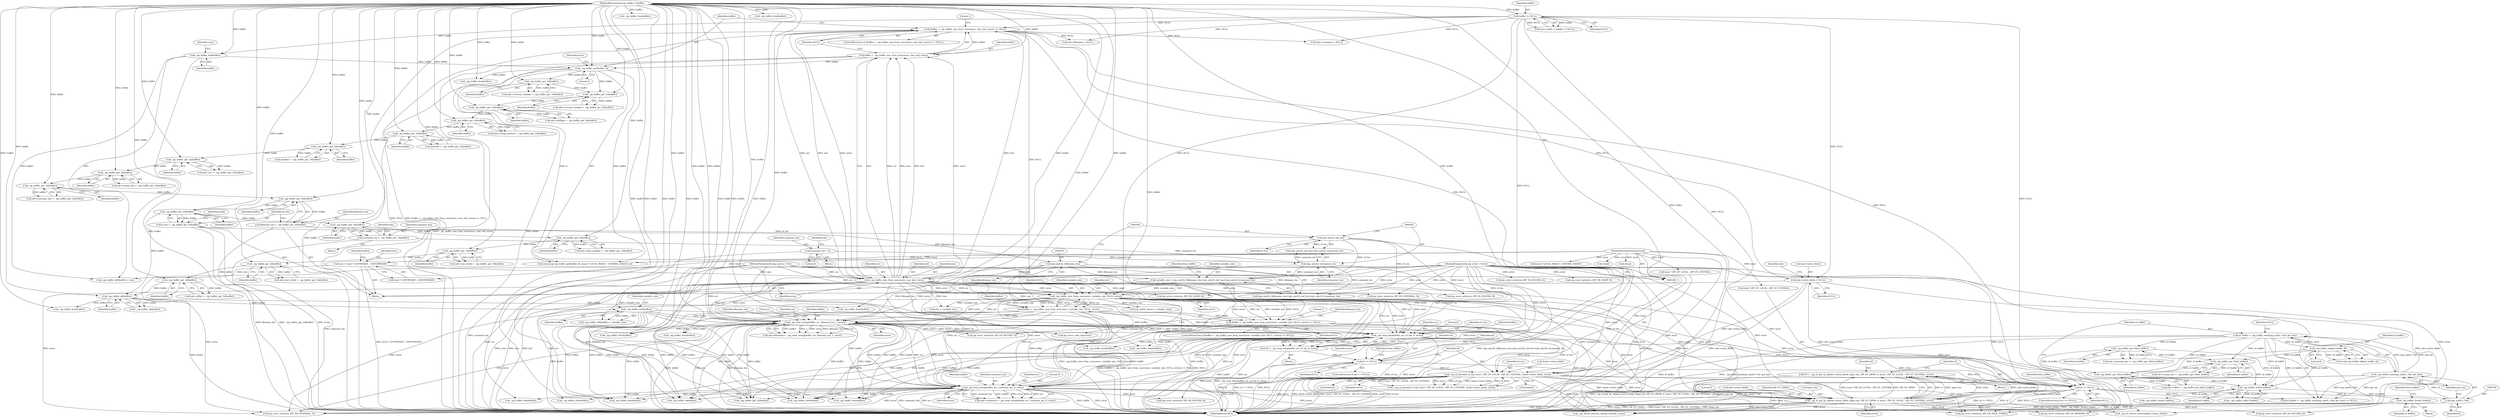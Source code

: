 digraph "0_libzip_2217022b7d1142738656d891e00b3d2d9179b796@API" {
"1000788" [label="(Call,_zip_buffer_free(ef_buffer))"];
"1000781" [label="(Call,_zip_buffer_eof(ef_buffer))"];
"1000696" [label="(Call,ef_buffer = _zip_buffer_new((zip_uint8_t *)ef, got_len))"];
"1000698" [label="(Call,_zip_buffer_new((zip_uint8_t *)ef, got_len))"];
"1000699" [label="(Call,(zip_uint8_t *)ef)"];
"1000681" [label="(Call,ef == NULL)"];
"1000665" [label="(Call,*ef = _zip_ef_get_by_id(zde->extra_fields, &got_len, ZIP_EF_ZIP64, 0, local ? ZIP_EF_LOCAL : ZIP_EF_CENTRAL, error))"];
"1000667" [label="(Call,_zip_ef_get_by_id(zde->extra_fields, &got_len, ZIP_EF_ZIP64, 0, local ? ZIP_EF_LOCAL : ZIP_EF_CENTRAL, error))"];
"1000533" [label="(Call,_zip_ef_parse(ef, ef_len, local ? ZIP_EF_LOCAL : ZIP_EF_CENTRAL, &zde->extra_fields, error))"];
"1000518" [label="(Call,ef == NULL)"];
"1000509" [label="(Call,*ef = _zip_read_data(buffer, src, ef_len, 0, error))"];
"1000511" [label="(Call,_zip_read_data(buffer, src, ef_len, 0, error))"];
"1000426" [label="(Call,buffer = _zip_buffer_new_from_source(src, variable_size, NULL, error))"];
"1000111" [label="(MethodParameterIn,zip_buffer_t *buffer)"];
"1000428" [label="(Call,_zip_buffer_new_from_source(src, variable_size, NULL, error))"];
"1000157" [label="(Call,_zip_buffer_new_from_source(src, size, buf, error))"];
"1000110" [label="(MethodParameterIn,zip_source_t *src)"];
"1000129" [label="(Call,size = local ? LENTRYSIZE : CDENTRYSIZE)"];
"1000112" [label="(MethodParameterIn,bool local)"];
"1000113" [label="(MethodParameterIn,zip_error_t *error)"];
"1000391" [label="(Call,variable_size = (zip_uint32_t)filename_len+(zip_uint32_t)ef_len+(zip_uint32_t)comment_len)"];
"1000394" [label="(Call,(zip_uint32_t)filename_len)"];
"1000261" [label="(Call,filename_len = _zip_buffer_get_16(buffer))"];
"1000263" [label="(Call,_zip_buffer_get_16(buffer))"];
"1000259" [label="(Call,_zip_buffer_get_32(buffer))"];
"1000253" [label="(Call,_zip_buffer_get_32(buffer))"];
"1000247" [label="(Call,_zip_buffer_get_32(buffer))"];
"1000234" [label="(Call,_zip_buffer_get_16(buffer))"];
"1000230" [label="(Call,_zip_buffer_get_16(buffer))"];
"1000226" [label="(Call,_zip_buffer_get_16(buffer))"];
"1000220" [label="(Call,_zip_buffer_get_16(buffer))"];
"1000214" [label="(Call,_zip_buffer_get_16(buffer))"];
"1000202" [label="(Call,_zip_buffer_get_16(buffer))"];
"1000170" [label="(Call,_zip_buffer_get(buffer, 4))"];
"1000140" [label="(Call,_zip_buffer_left(buffer))"];
"1000126" [label="(Call,buffer != NULL)"];
"1000155" [label="(Call,buffer = _zip_buffer_new_from_source(src, size, buf, error))"];
"1000398" [label="(Call,(zip_uint32_t)ef_len)"];
"1000265" [label="(Call,ef_len = _zip_buffer_get_16(buffer))"];
"1000267" [label="(Call,_zip_buffer_get_16(buffer))"];
"1000401" [label="(Call,(zip_uint32_t)comment_len)"];
"1000297" [label="(Call,comment_len = _zip_buffer_get_16(buffer))"];
"1000299" [label="(Call,_zip_buffer_get_16(buffer))"];
"1000272" [label="(Call,comment_len = 0)"];
"1000154" [label="(Call,(buffer = _zip_buffer_new_from_source(src, size, buf, error)) == NULL)"];
"1000445" [label="(Call,_zip_read_string(buffer, src, filename_len, 1, error))"];
"1000409" [label="(Call,_zip_buffer_left(buffer))"];
"1000327" [label="(Call,_zip_buffer_ok(buffer))"];
"1000323" [label="(Call,_zip_buffer_get_32(buffer))"];
"1000317" [label="(Call,_zip_buffer_get_32(buffer))"];
"1000311" [label="(Call,_zip_buffer_get_16(buffer))"];
"1000305" [label="(Call,_zip_buffer_get_16(buffer))"];
"1000425" [label="(Call,(buffer = _zip_buffer_new_from_source(src, variable_size, NULL, error)) == NULL)"];
"1000381" [label="(Call,zde->extra_fields = NULL)"];
"1000573" [label="(Call,_zip_read_string(buffer, src, comment_len, 0, error))"];
"1000728" [label="(Call,_zip_buffer_get_64(ef_buffer))"];
"1000749" [label="(Call,_zip_buffer_get_64(ef_buffer))"];
"1000736" [label="(Call,_zip_buffer_skip(ef_buffer, 8))"];
"1000765" [label="(Call,_zip_buffer_get_64(ef_buffer))"];
"1000432" [label="(Identifier,error)"];
"1000422" [label="(Call,_zip_buffer_free(buffer))"];
"1000227" [label="(Identifier,buffer)"];
"1000433" [label="(Identifier,NULL)"];
"1000171" [label="(Identifier,buffer)"];
"1000141" [label="(Identifier,buffer)"];
"1000307" [label="(Call,zde->int_attrib = _zip_buffer_get_16(buffer))"];
"1000823" [label="(Call,_zip_buffer_free(buffer))"];
"1000160" [label="(Identifier,buf)"];
"1000162" [label="(Identifier,NULL)"];
"1000577" [label="(Literal,0)"];
"1000202" [label="(Call,_zip_buffer_get_16(buffer))"];
"1000129" [label="(Call,size = local ? LENTRYSIZE : CDENTRYSIZE)"];
"1000156" [label="(Identifier,buffer)"];
"1000401" [label="(Call,(zip_uint32_t)comment_len)"];
"1000687" [label="(Identifier,from_buffer)"];
"1000689" [label="(Call,_zip_buffer_free(buffer))"];
"1000330" [label="(Call,zip_error_set(error, ZIP_ER_INTERNAL, 0))"];
"1000327" [label="(Call,_zip_buffer_ok(buffer))"];
"1000518" [label="(Call,ef == NULL)"];
"1000400" [label="(Identifier,ef_len)"];
"1000799" [label="(Call,_zip_buffer_free(ef_buffer))"];
"1000277" [label="(Identifier,zde)"];
"1000254" [label="(Identifier,buffer)"];
"1000782" [label="(Identifier,ef_buffer)"];
"1000765" [label="(Call,_zip_buffer_get_64(ef_buffer))"];
"1000532" [label="(Call,!_zip_ef_parse(ef, ef_len, local ? ZIP_EF_LOCAL : ZIP_EF_CENTRAL, &zde->extra_fields, error))"];
"1000780" [label="(Call,!_zip_buffer_eof(ef_buffer))"];
"1000243" [label="(Call,zde->crc = _zip_buffer_get_32(buffer))"];
"1000210" [label="(Call,zde->version_needed = _zip_buffer_get_16(buffer))"];
"1000157" [label="(Call,_zip_buffer_new_from_source(src, size, buf, error))"];
"1000783" [label="(Block,)"];
"1000296" [label="(Block,)"];
"1000300" [label="(Identifier,buffer)"];
"1000448" [label="(Identifier,filename_len)"];
"1000139" [label="(Call,_zip_buffer_left(buffer) < size)"];
"1000431" [label="(Identifier,NULL)"];
"1000159" [label="(Identifier,size)"];
"1000272" [label="(Call,comment_len = 0)"];
"1000859" [label="(Call,size + variable_size)"];
"1000262" [label="(Identifier,filename_len)"];
"1000507" [label="(Block,)"];
"1000674" [label="(Literal,0)"];
"1000255" [label="(Call,zde->uncomp_size = _zip_buffer_get_32(buffer))"];
"1000260" [label="(Identifier,buffer)"];
"1000297" [label="(Call,comment_len = _zip_buffer_get_16(buffer))"];
"1000188" [label="(Call,_zip_buffer_free(buffer))"];
"1000221" [label="(Identifier,buffer)"];
"1000267" [label="(Call,_zip_buffer_get_16(buffer))"];
"1000862" [label="(MethodReturn,RET)"];
"1000794" [label="(Call,_zip_buffer_free(buffer))"];
"1000338" [label="(Call,_zip_buffer_free(buffer))"];
"1000301" [label="(Call,zde->disk_number = _zip_buffer_get_16(buffer))"];
"1000328" [label="(Identifier,buffer)"];
"1000517" [label="(ControlStructure,if (ef == NULL))"];
"1000668" [label="(Call,zde->extra_fields)"];
"1000326" [label="(Call,!_zip_buffer_ok(buffer))"];
"1000405" [label="(Identifier,from_buffer)"];
"1000736" [label="(Call,_zip_buffer_skip(ef_buffer, 8))"];
"1000471" [label="(Call,_zip_buffer_free(buffer))"];
"1000154" [label="(Call,(buffer = _zip_buffer_new_from_source(src, size, buf, error)) == NULL)"];
"1000140" [label="(Call,_zip_buffer_left(buffer))"];
"1000172" [label="(Literal,4)"];
"1000215" [label="(Identifier,buffer)"];
"1000852" [label="(Call,_zip_ef_remove_internal(zde->extra_fields))"];
"1000427" [label="(Identifier,buffer)"];
"1000203" [label="(Identifier,buffer)"];
"1000573" [label="(Call,_zip_read_string(buffer, src, comment_len, 0, error))"];
"1000409" [label="(Call,_zip_buffer_left(buffer))"];
"1000413" [label="(Call,zip_error_set(error, ZIP_ER_INCONS, 0))"];
"1000382" [label="(Call,zde->extra_fields)"];
"1000274" [label="(Literal,0)"];
"1000248" [label="(Identifier,buffer)"];
"1000174" [label="(Identifier,local)"];
"1000234" [label="(Call,_zip_buffer_get_16(buffer))"];
"1000124" [label="(Call,from_buffer = (buffer != NULL))"];
"1000261" [label="(Call,filename_len = _zip_buffer_get_16(buffer))"];
"1000697" [label="(Identifier,ef_buffer)"];
"1000318" [label="(Identifier,buffer)"];
"1000214" [label="(Call,_zip_buffer_get_16(buffer))"];
"1000589" [label="(Call,_zip_buffer_free(buffer))"];
"1000536" [label="(Call,local ? ZIP_EF_LOCAL : ZIP_EF_CENTRAL)"];
"1000516" [label="(Identifier,error)"];
"1000268" [label="(Identifier,buffer)"];
"1000273" [label="(Identifier,comment_len)"];
"1000198" [label="(Call,zde->version_madeby = _zip_buffer_get_16(buffer))"];
"1000450" [label="(Identifier,error)"];
"1000449" [label="(Literal,1)"];
"1000323" [label="(Call,_zip_buffer_get_32(buffer))"];
"1000306" [label="(Identifier,buffer)"];
"1000666" [label="(Identifier,ef)"];
"1000696" [label="(Call,ef_buffer = _zip_buffer_new((zip_uint8_t *)ef, got_len))"];
"1000127" [label="(Identifier,buffer)"];
"1000766" [label="(Identifier,ef_buffer)"];
"1000513" [label="(Identifier,src)"];
"1000552" [label="(Call,_zip_buffer_free(buffer))"];
"1000408" [label="(Call,_zip_buffer_left(buffer) < variable_size)"];
"1000311" [label="(Call,_zip_buffer_get_16(buffer))"];
"1000745" [label="(Call,zde->comp_size = _zip_buffer_get_64(ef_buffer))"];
"1000737" [label="(Identifier,ef_buffer)"];
"1000266" [label="(Identifier,ef_len)"];
"1000578" [label="(Identifier,error)"];
"1000228" [label="(Call,dostime = _zip_buffer_get_16(buffer))"];
"1000544" [label="(Identifier,error)"];
"1000713" [label="(Call,_zip_buffer_free(buffer))"];
"1000270" [label="(Identifier,local)"];
"1000535" [label="(Identifier,ef_len)"];
"1000170" [label="(Call,_zip_buffer_get(buffer, 4))"];
"1000161" [label="(Identifier,error)"];
"1000610" [label="(Call,zip_error_set(error, ZIP_ER_INCONS, 0))"];
"1000665" [label="(Call,*ef = _zip_ef_get_by_id(zde->extra_fields, &got_len, ZIP_EF_ZIP64, 0, local ? ZIP_EF_LOCAL : ZIP_EF_CENTRAL, error))"];
"1000724" [label="(Call,zde->uncomp_size = _zip_buffer_get_64(ef_buffer))"];
"1000526" [label="(Call,_zip_buffer_free(buffer))"];
"1000777" [label="(Call,_zip_buffer_get_32(buffer))"];
"1000673" [label="(Identifier,ZIP_EF_ZIP64)"];
"1000166" [label="(Literal,1)"];
"1000520" [label="(Identifier,NULL)"];
"1000546" [label="(Call,free(ef))"];
"1000173" [label="(Call,local ? LOCAL_MAGIC : CENTRAL_MAGIC)"];
"1000128" [label="(Identifier,NULL)"];
"1000437" [label="(Literal,1)"];
"1000680" [label="(ControlStructure,if (ef == NULL))"];
"1000511" [label="(Call,_zip_read_data(buffer, src, ef_len, 0, error))"];
"1000299" [label="(Call,_zip_buffer_get_16(buffer))"];
"1000222" [label="(Call,zde->comp_method = _zip_buffer_get_16(buffer))"];
"1000376" [label="(Call,zde->filename = NULL)"];
"1000428" [label="(Call,_zip_buffer_new_from_source(src, variable_size, NULL, error))"];
"1000113" [label="(MethodParameterIn,zip_error_t *error)"];
"1000259" [label="(Call,_zip_buffer_get_32(buffer))"];
"1000385" [label="(Identifier,NULL)"];
"1000169" [label="(Call,memcmp(_zip_buffer_get(buffer, 4), (local ? LOCAL_MAGIC : CENTRAL_MAGIC), 4))"];
"1000386" [label="(Call,zde->comment = NULL)"];
"1000729" [label="(Identifier,ef_buffer)"];
"1000515" [label="(Literal,0)"];
"1000235" [label="(Identifier,buffer)"];
"1000196" [label="(Call,!local)"];
"1000514" [label="(Identifier,ef_len)"];
"1000425" [label="(Call,(buffer = _zip_buffer_new_from_source(src, variable_size, NULL, error)) == NULL)"];
"1000144" [label="(Call,zip_error_set(error, ZIP_ER_NOZIP, 0))"];
"1000447" [label="(Identifier,src)"];
"1000324" [label="(Identifier,buffer)"];
"1000682" [label="(Identifier,ef)"];
"1000841" [label="(Call,_zip_dirent_process_winzip_aes(zde, error))"];
"1000265" [label="(Call,ef_len = _zip_buffer_get_16(buffer))"];
"1000305" [label="(Call,_zip_buffer_get_16(buffer))"];
"1000126" [label="(Call,buffer != NULL)"];
"1000153" [label="(ControlStructure,if ((buffer = _zip_buffer_new_from_source(src, size, buf, error)) == NULL))"];
"1000430" [label="(Identifier,variable_size)"];
"1000394" [label="(Call,(zip_uint32_t)filename_len)"];
"1000303" [label="(Identifier,zde)"];
"1000752" [label="(Call,!local)"];
"1000699" [label="(Call,(zip_uint8_t *)ef)"];
"1000750" [label="(Identifier,ef_buffer)"];
"1000446" [label="(Identifier,buffer)"];
"1000734" [label="(Call,(void)_zip_buffer_skip(ef_buffer, 8))"];
"1000509" [label="(Call,*ef = _zip_read_data(buffer, src, ef_len, 0, error))"];
"1000698" [label="(Call,_zip_buffer_new((zip_uint8_t *)ef, got_len))"];
"1000728" [label="(Call,_zip_buffer_get_64(ef_buffer))"];
"1000492" [label="(Call,zip_error_set(error, ZIP_ER_INCONS, 0))"];
"1000231" [label="(Identifier,buffer)"];
"1000667" [label="(Call,_zip_ef_get_by_id(zde->extra_fields, &got_len, ZIP_EF_ZIP64, 0, local ? ZIP_EF_LOCAL : ZIP_EF_CENTRAL, error))"];
"1000112" [label="(MethodParameterIn,bool local)"];
"1000705" [label="(Call,zip_error_set(error, ZIP_ER_MEMORY, 0))"];
"1000784" [label="(Call,zip_error_set(error, ZIP_ER_INCONS, 0))"];
"1000510" [label="(Identifier,ef)"];
"1000512" [label="(Identifier,buffer)"];
"1000557" [label="(Call,free(ef))"];
"1000424" [label="(ControlStructure,if ((buffer = _zip_buffer_new_from_source(src, variable_size, NULL, error)) == NULL))"];
"1000761" [label="(Call,zde->offset = _zip_buffer_get_64(ef_buffer))"];
"1000533" [label="(Call,_zip_ef_parse(ef, ef_len, local ? ZIP_EF_LOCAL : ZIP_EF_CENTRAL, &zde->extra_fields, error))"];
"1000391" [label="(Call,variable_size = (zip_uint32_t)filename_len+(zip_uint32_t)ef_len+(zip_uint32_t)comment_len)"];
"1000131" [label="(Call,local ? LENTRYSIZE : CDENTRYSIZE)"];
"1000249" [label="(Call,zde->comp_size = _zip_buffer_get_32(buffer))"];
"1000429" [label="(Identifier,src)"];
"1000789" [label="(Identifier,ef_buffer)"];
"1000397" [label="(Call,(zip_uint32_t)ef_len+(zip_uint32_t)comment_len)"];
"1000398" [label="(Call,(zip_uint32_t)ef_len)"];
"1000540" [label="(Call,&zde->extra_fields)"];
"1000524" [label="(Identifier,from_buffer)"];
"1000788" [label="(Call,_zip_buffer_free(ef_buffer))"];
"1000702" [label="(Identifier,got_len)"];
"1000792" [label="(Identifier,from_buffer)"];
"1000298" [label="(Identifier,comment_len)"];
"1000271" [label="(Block,)"];
"1000111" [label="(MethodParameterIn,zip_buffer_t *buffer)"];
"1000703" [label="(Identifier,NULL)"];
"1000226" [label="(Call,_zip_buffer_get_16(buffer))"];
"1000439" [label="(Identifier,filename_len)"];
"1000381" [label="(Call,zde->extra_fields = NULL)"];
"1000445" [label="(Call,_zip_read_string(buffer, src, filename_len, 1, error))"];
"1000459" [label="(Call,zip_error_code_zip(error))"];
"1000142" [label="(Identifier,size)"];
"1000814" [label="(Call,_zip_buffer_free(buffer))"];
"1000130" [label="(Identifier,size)"];
"1000312" [label="(Identifier,buffer)"];
"1000695" [label="(Call,(ef_buffer = _zip_buffer_new((zip_uint8_t *)ef, got_len)) == NULL)"];
"1000403" [label="(Identifier,comment_len)"];
"1000681" [label="(Call,ef == NULL)"];
"1000832" [label="(Call,zip_error_set(error, ZIP_ER_SEEK, EFBIG))"];
"1000253" [label="(Call,_zip_buffer_get_32(buffer))"];
"1000618" [label="(Call,_zip_buffer_free(buffer))"];
"1000500" [label="(Call,_zip_buffer_free(buffer))"];
"1000574" [label="(Identifier,buffer)"];
"1000519" [label="(Identifier,ef)"];
"1000317" [label="(Call,_zip_buffer_get_32(buffer))"];
"1000806" [label="(Call,zip_error_set(error, ZIP_ER_INTERNAL, 0))"];
"1000803" [label="(Call,_zip_buffer_ok(buffer))"];
"1000180" [label="(Call,zip_error_set(error, ZIP_ER_NOZIP, 0))"];
"1000232" [label="(Call,dosdate = _zip_buffer_get_16(buffer))"];
"1000396" [label="(Identifier,filename_len)"];
"1000393" [label="(Call,(zip_uint32_t)filename_len+(zip_uint32_t)ef_len+(zip_uint32_t)comment_len)"];
"1000392" [label="(Identifier,variable_size)"];
"1000576" [label="(Identifier,comment_len)"];
"1000410" [label="(Identifier,buffer)"];
"1000216" [label="(Call,zde->bitflags = _zip_buffer_get_16(buffer))"];
"1000388" [label="(Identifier,zde)"];
"1000114" [label="(Block,)"];
"1000441" [label="(Call,zde->filename = _zip_read_string(buffer, src, filename_len, 1, error))"];
"1000264" [label="(Identifier,buffer)"];
"1000313" [label="(Call,zde->ext_attrib = _zip_buffer_get_32(buffer))"];
"1000671" [label="(Call,&got_len)"];
"1000136" [label="(Identifier,buffer)"];
"1000463" [label="(Call,zip_error_set(error, ZIP_ER_INCONS, 0))"];
"1000575" [label="(Identifier,src)"];
"1000534" [label="(Identifier,ef)"];
"1000661" [label="(Block,)"];
"1000247" [label="(Call,_zip_buffer_get_32(buffer))"];
"1000155" [label="(Call,buffer = _zip_buffer_new_from_source(src, size, buf, error))"];
"1000263" [label="(Call,_zip_buffer_get_16(buffer))"];
"1000426" [label="(Call,buffer = _zip_buffer_new_from_source(src, variable_size, NULL, error))"];
"1000220" [label="(Call,_zip_buffer_get_16(buffer))"];
"1000857" [label="(Call,(zip_int64_t)(size + variable_size))"];
"1000749" [label="(Call,_zip_buffer_get_64(ef_buffer))"];
"1000158" [label="(Identifier,src)"];
"1000319" [label="(Call,zde->offset = _zip_buffer_get_32(buffer))"];
"1000701" [label="(Identifier,ef)"];
"1000683" [label="(Identifier,NULL)"];
"1000230" [label="(Call,_zip_buffer_get_16(buffer))"];
"1000679" [label="(Identifier,error)"];
"1000738" [label="(Literal,8)"];
"1000781" [label="(Call,_zip_buffer_eof(ef_buffer))"];
"1000675" [label="(Call,local ? ZIP_EF_LOCAL : ZIP_EF_CENTRAL)"];
"1000569" [label="(Call,zde->comment = _zip_read_string(buffer, src, comment_len, 0, error))"];
"1000411" [label="(Identifier,variable_size)"];
"1000110" [label="(MethodParameterIn,zip_source_t *src)"];
"1000788" -> "1000783"  [label="AST: "];
"1000788" -> "1000789"  [label="CFG: "];
"1000789" -> "1000788"  [label="AST: "];
"1000792" -> "1000788"  [label="CFG: "];
"1000788" -> "1000862"  [label="DDG: ef_buffer"];
"1000788" -> "1000862"  [label="DDG: _zip_buffer_free(ef_buffer)"];
"1000781" -> "1000788"  [label="DDG: ef_buffer"];
"1000781" -> "1000780"  [label="AST: "];
"1000781" -> "1000782"  [label="CFG: "];
"1000782" -> "1000781"  [label="AST: "];
"1000780" -> "1000781"  [label="CFG: "];
"1000781" -> "1000780"  [label="DDG: ef_buffer"];
"1000696" -> "1000781"  [label="DDG: ef_buffer"];
"1000728" -> "1000781"  [label="DDG: ef_buffer"];
"1000749" -> "1000781"  [label="DDG: ef_buffer"];
"1000765" -> "1000781"  [label="DDG: ef_buffer"];
"1000736" -> "1000781"  [label="DDG: ef_buffer"];
"1000781" -> "1000799"  [label="DDG: ef_buffer"];
"1000696" -> "1000695"  [label="AST: "];
"1000696" -> "1000698"  [label="CFG: "];
"1000697" -> "1000696"  [label="AST: "];
"1000698" -> "1000696"  [label="AST: "];
"1000703" -> "1000696"  [label="CFG: "];
"1000696" -> "1000862"  [label="DDG: ef_buffer"];
"1000696" -> "1000862"  [label="DDG: _zip_buffer_new((zip_uint8_t *)ef, got_len)"];
"1000696" -> "1000695"  [label="DDG: ef_buffer"];
"1000698" -> "1000696"  [label="DDG: (zip_uint8_t *)ef"];
"1000698" -> "1000696"  [label="DDG: got_len"];
"1000696" -> "1000728"  [label="DDG: ef_buffer"];
"1000696" -> "1000736"  [label="DDG: ef_buffer"];
"1000696" -> "1000749"  [label="DDG: ef_buffer"];
"1000696" -> "1000765"  [label="DDG: ef_buffer"];
"1000698" -> "1000702"  [label="CFG: "];
"1000699" -> "1000698"  [label="AST: "];
"1000702" -> "1000698"  [label="AST: "];
"1000698" -> "1000862"  [label="DDG: (zip_uint8_t *)ef"];
"1000698" -> "1000862"  [label="DDG: got_len"];
"1000698" -> "1000695"  [label="DDG: (zip_uint8_t *)ef"];
"1000698" -> "1000695"  [label="DDG: got_len"];
"1000699" -> "1000698"  [label="DDG: ef"];
"1000699" -> "1000701"  [label="CFG: "];
"1000700" -> "1000699"  [label="AST: "];
"1000701" -> "1000699"  [label="AST: "];
"1000702" -> "1000699"  [label="CFG: "];
"1000699" -> "1000862"  [label="DDG: ef"];
"1000681" -> "1000699"  [label="DDG: ef"];
"1000681" -> "1000680"  [label="AST: "];
"1000681" -> "1000683"  [label="CFG: "];
"1000682" -> "1000681"  [label="AST: "];
"1000683" -> "1000681"  [label="AST: "];
"1000687" -> "1000681"  [label="CFG: "];
"1000697" -> "1000681"  [label="CFG: "];
"1000681" -> "1000862"  [label="DDG: ef == NULL"];
"1000681" -> "1000862"  [label="DDG: ef"];
"1000681" -> "1000862"  [label="DDG: NULL"];
"1000665" -> "1000681"  [label="DDG: ef"];
"1000518" -> "1000681"  [label="DDG: NULL"];
"1000425" -> "1000681"  [label="DDG: NULL"];
"1000126" -> "1000681"  [label="DDG: NULL"];
"1000154" -> "1000681"  [label="DDG: NULL"];
"1000681" -> "1000695"  [label="DDG: NULL"];
"1000665" -> "1000661"  [label="AST: "];
"1000665" -> "1000667"  [label="CFG: "];
"1000666" -> "1000665"  [label="AST: "];
"1000667" -> "1000665"  [label="AST: "];
"1000682" -> "1000665"  [label="CFG: "];
"1000665" -> "1000862"  [label="DDG: _zip_ef_get_by_id(zde->extra_fields, &got_len, ZIP_EF_ZIP64, 0, local ? ZIP_EF_LOCAL : ZIP_EF_CENTRAL, error)"];
"1000667" -> "1000665"  [label="DDG: 0"];
"1000667" -> "1000665"  [label="DDG: error"];
"1000667" -> "1000665"  [label="DDG: zde->extra_fields"];
"1000667" -> "1000665"  [label="DDG: local ? ZIP_EF_LOCAL : ZIP_EF_CENTRAL"];
"1000667" -> "1000665"  [label="DDG: ZIP_EF_ZIP64"];
"1000667" -> "1000665"  [label="DDG: &got_len"];
"1000667" -> "1000679"  [label="CFG: "];
"1000668" -> "1000667"  [label="AST: "];
"1000671" -> "1000667"  [label="AST: "];
"1000673" -> "1000667"  [label="AST: "];
"1000674" -> "1000667"  [label="AST: "];
"1000675" -> "1000667"  [label="AST: "];
"1000679" -> "1000667"  [label="AST: "];
"1000667" -> "1000862"  [label="DDG: zde->extra_fields"];
"1000667" -> "1000862"  [label="DDG: error"];
"1000667" -> "1000862"  [label="DDG: local ? ZIP_EF_LOCAL : ZIP_EF_CENTRAL"];
"1000667" -> "1000862"  [label="DDG: &got_len"];
"1000667" -> "1000862"  [label="DDG: ZIP_EF_ZIP64"];
"1000533" -> "1000667"  [label="DDG: &zde->extra_fields"];
"1000533" -> "1000667"  [label="DDG: error"];
"1000381" -> "1000667"  [label="DDG: zde->extra_fields"];
"1000112" -> "1000667"  [label="DDG: local"];
"1000445" -> "1000667"  [label="DDG: error"];
"1000157" -> "1000667"  [label="DDG: error"];
"1000573" -> "1000667"  [label="DDG: error"];
"1000428" -> "1000667"  [label="DDG: error"];
"1000113" -> "1000667"  [label="DDG: error"];
"1000667" -> "1000705"  [label="DDG: error"];
"1000667" -> "1000784"  [label="DDG: error"];
"1000667" -> "1000806"  [label="DDG: error"];
"1000667" -> "1000832"  [label="DDG: error"];
"1000667" -> "1000841"  [label="DDG: error"];
"1000667" -> "1000852"  [label="DDG: zde->extra_fields"];
"1000533" -> "1000532"  [label="AST: "];
"1000533" -> "1000544"  [label="CFG: "];
"1000534" -> "1000533"  [label="AST: "];
"1000535" -> "1000533"  [label="AST: "];
"1000536" -> "1000533"  [label="AST: "];
"1000540" -> "1000533"  [label="AST: "];
"1000544" -> "1000533"  [label="AST: "];
"1000532" -> "1000533"  [label="CFG: "];
"1000533" -> "1000862"  [label="DDG: &zde->extra_fields"];
"1000533" -> "1000862"  [label="DDG: local ? ZIP_EF_LOCAL : ZIP_EF_CENTRAL"];
"1000533" -> "1000862"  [label="DDG: error"];
"1000533" -> "1000862"  [label="DDG: ef_len"];
"1000533" -> "1000532"  [label="DDG: local ? ZIP_EF_LOCAL : ZIP_EF_CENTRAL"];
"1000533" -> "1000532"  [label="DDG: error"];
"1000533" -> "1000532"  [label="DDG: ef_len"];
"1000533" -> "1000532"  [label="DDG: &zde->extra_fields"];
"1000533" -> "1000532"  [label="DDG: ef"];
"1000518" -> "1000533"  [label="DDG: ef"];
"1000511" -> "1000533"  [label="DDG: ef_len"];
"1000511" -> "1000533"  [label="DDG: error"];
"1000112" -> "1000533"  [label="DDG: local"];
"1000381" -> "1000533"  [label="DDG: zde->extra_fields"];
"1000113" -> "1000533"  [label="DDG: error"];
"1000533" -> "1000546"  [label="DDG: ef"];
"1000533" -> "1000557"  [label="DDG: ef"];
"1000533" -> "1000573"  [label="DDG: error"];
"1000533" -> "1000806"  [label="DDG: error"];
"1000533" -> "1000832"  [label="DDG: error"];
"1000533" -> "1000841"  [label="DDG: error"];
"1000533" -> "1000852"  [label="DDG: &zde->extra_fields"];
"1000518" -> "1000517"  [label="AST: "];
"1000518" -> "1000520"  [label="CFG: "];
"1000519" -> "1000518"  [label="AST: "];
"1000520" -> "1000518"  [label="AST: "];
"1000524" -> "1000518"  [label="CFG: "];
"1000534" -> "1000518"  [label="CFG: "];
"1000518" -> "1000862"  [label="DDG: NULL"];
"1000518" -> "1000862"  [label="DDG: ef"];
"1000518" -> "1000862"  [label="DDG: ef == NULL"];
"1000509" -> "1000518"  [label="DDG: ef"];
"1000425" -> "1000518"  [label="DDG: NULL"];
"1000126" -> "1000518"  [label="DDG: NULL"];
"1000154" -> "1000518"  [label="DDG: NULL"];
"1000509" -> "1000507"  [label="AST: "];
"1000509" -> "1000511"  [label="CFG: "];
"1000510" -> "1000509"  [label="AST: "];
"1000511" -> "1000509"  [label="AST: "];
"1000519" -> "1000509"  [label="CFG: "];
"1000509" -> "1000862"  [label="DDG: _zip_read_data(buffer, src, ef_len, 0, error)"];
"1000511" -> "1000509"  [label="DDG: 0"];
"1000511" -> "1000509"  [label="DDG: buffer"];
"1000511" -> "1000509"  [label="DDG: ef_len"];
"1000511" -> "1000509"  [label="DDG: error"];
"1000511" -> "1000509"  [label="DDG: src"];
"1000511" -> "1000516"  [label="CFG: "];
"1000512" -> "1000511"  [label="AST: "];
"1000513" -> "1000511"  [label="AST: "];
"1000514" -> "1000511"  [label="AST: "];
"1000515" -> "1000511"  [label="AST: "];
"1000516" -> "1000511"  [label="AST: "];
"1000511" -> "1000862"  [label="DDG: src"];
"1000511" -> "1000862"  [label="DDG: ef_len"];
"1000511" -> "1000862"  [label="DDG: error"];
"1000511" -> "1000862"  [label="DDG: buffer"];
"1000426" -> "1000511"  [label="DDG: buffer"];
"1000445" -> "1000511"  [label="DDG: buffer"];
"1000445" -> "1000511"  [label="DDG: src"];
"1000445" -> "1000511"  [label="DDG: error"];
"1000409" -> "1000511"  [label="DDG: buffer"];
"1000111" -> "1000511"  [label="DDG: buffer"];
"1000157" -> "1000511"  [label="DDG: src"];
"1000157" -> "1000511"  [label="DDG: error"];
"1000428" -> "1000511"  [label="DDG: src"];
"1000428" -> "1000511"  [label="DDG: error"];
"1000110" -> "1000511"  [label="DDG: src"];
"1000398" -> "1000511"  [label="DDG: ef_len"];
"1000113" -> "1000511"  [label="DDG: error"];
"1000511" -> "1000526"  [label="DDG: buffer"];
"1000511" -> "1000552"  [label="DDG: buffer"];
"1000511" -> "1000573"  [label="DDG: buffer"];
"1000511" -> "1000573"  [label="DDG: src"];
"1000511" -> "1000689"  [label="DDG: buffer"];
"1000511" -> "1000713"  [label="DDG: buffer"];
"1000511" -> "1000777"  [label="DDG: buffer"];
"1000511" -> "1000794"  [label="DDG: buffer"];
"1000511" -> "1000803"  [label="DDG: buffer"];
"1000426" -> "1000425"  [label="AST: "];
"1000426" -> "1000428"  [label="CFG: "];
"1000427" -> "1000426"  [label="AST: "];
"1000428" -> "1000426"  [label="AST: "];
"1000433" -> "1000426"  [label="CFG: "];
"1000426" -> "1000862"  [label="DDG: _zip_buffer_new_from_source(src, variable_size, NULL, error)"];
"1000426" -> "1000862"  [label="DDG: buffer"];
"1000426" -> "1000425"  [label="DDG: buffer"];
"1000111" -> "1000426"  [label="DDG: buffer"];
"1000428" -> "1000426"  [label="DDG: src"];
"1000428" -> "1000426"  [label="DDG: variable_size"];
"1000428" -> "1000426"  [label="DDG: NULL"];
"1000428" -> "1000426"  [label="DDG: error"];
"1000426" -> "1000445"  [label="DDG: buffer"];
"1000426" -> "1000573"  [label="DDG: buffer"];
"1000426" -> "1000689"  [label="DDG: buffer"];
"1000426" -> "1000713"  [label="DDG: buffer"];
"1000426" -> "1000777"  [label="DDG: buffer"];
"1000426" -> "1000794"  [label="DDG: buffer"];
"1000426" -> "1000803"  [label="DDG: buffer"];
"1000111" -> "1000108"  [label="AST: "];
"1000111" -> "1000862"  [label="DDG: buffer"];
"1000111" -> "1000126"  [label="DDG: buffer"];
"1000111" -> "1000140"  [label="DDG: buffer"];
"1000111" -> "1000155"  [label="DDG: buffer"];
"1000111" -> "1000170"  [label="DDG: buffer"];
"1000111" -> "1000188"  [label="DDG: buffer"];
"1000111" -> "1000202"  [label="DDG: buffer"];
"1000111" -> "1000214"  [label="DDG: buffer"];
"1000111" -> "1000220"  [label="DDG: buffer"];
"1000111" -> "1000226"  [label="DDG: buffer"];
"1000111" -> "1000230"  [label="DDG: buffer"];
"1000111" -> "1000234"  [label="DDG: buffer"];
"1000111" -> "1000247"  [label="DDG: buffer"];
"1000111" -> "1000253"  [label="DDG: buffer"];
"1000111" -> "1000259"  [label="DDG: buffer"];
"1000111" -> "1000263"  [label="DDG: buffer"];
"1000111" -> "1000267"  [label="DDG: buffer"];
"1000111" -> "1000299"  [label="DDG: buffer"];
"1000111" -> "1000305"  [label="DDG: buffer"];
"1000111" -> "1000311"  [label="DDG: buffer"];
"1000111" -> "1000317"  [label="DDG: buffer"];
"1000111" -> "1000323"  [label="DDG: buffer"];
"1000111" -> "1000327"  [label="DDG: buffer"];
"1000111" -> "1000338"  [label="DDG: buffer"];
"1000111" -> "1000409"  [label="DDG: buffer"];
"1000111" -> "1000422"  [label="DDG: buffer"];
"1000111" -> "1000445"  [label="DDG: buffer"];
"1000111" -> "1000471"  [label="DDG: buffer"];
"1000111" -> "1000500"  [label="DDG: buffer"];
"1000111" -> "1000526"  [label="DDG: buffer"];
"1000111" -> "1000552"  [label="DDG: buffer"];
"1000111" -> "1000573"  [label="DDG: buffer"];
"1000111" -> "1000589"  [label="DDG: buffer"];
"1000111" -> "1000618"  [label="DDG: buffer"];
"1000111" -> "1000689"  [label="DDG: buffer"];
"1000111" -> "1000713"  [label="DDG: buffer"];
"1000111" -> "1000777"  [label="DDG: buffer"];
"1000111" -> "1000794"  [label="DDG: buffer"];
"1000111" -> "1000803"  [label="DDG: buffer"];
"1000111" -> "1000814"  [label="DDG: buffer"];
"1000111" -> "1000823"  [label="DDG: buffer"];
"1000428" -> "1000432"  [label="CFG: "];
"1000429" -> "1000428"  [label="AST: "];
"1000430" -> "1000428"  [label="AST: "];
"1000431" -> "1000428"  [label="AST: "];
"1000432" -> "1000428"  [label="AST: "];
"1000428" -> "1000862"  [label="DDG: error"];
"1000428" -> "1000862"  [label="DDG: variable_size"];
"1000428" -> "1000862"  [label="DDG: src"];
"1000428" -> "1000425"  [label="DDG: src"];
"1000428" -> "1000425"  [label="DDG: variable_size"];
"1000428" -> "1000425"  [label="DDG: NULL"];
"1000428" -> "1000425"  [label="DDG: error"];
"1000157" -> "1000428"  [label="DDG: src"];
"1000157" -> "1000428"  [label="DDG: error"];
"1000110" -> "1000428"  [label="DDG: src"];
"1000391" -> "1000428"  [label="DDG: variable_size"];
"1000126" -> "1000428"  [label="DDG: NULL"];
"1000154" -> "1000428"  [label="DDG: NULL"];
"1000113" -> "1000428"  [label="DDG: error"];
"1000428" -> "1000445"  [label="DDG: src"];
"1000428" -> "1000445"  [label="DDG: error"];
"1000428" -> "1000573"  [label="DDG: src"];
"1000428" -> "1000573"  [label="DDG: error"];
"1000428" -> "1000806"  [label="DDG: error"];
"1000428" -> "1000832"  [label="DDG: error"];
"1000428" -> "1000841"  [label="DDG: error"];
"1000428" -> "1000857"  [label="DDG: variable_size"];
"1000428" -> "1000859"  [label="DDG: variable_size"];
"1000157" -> "1000155"  [label="AST: "];
"1000157" -> "1000161"  [label="CFG: "];
"1000158" -> "1000157"  [label="AST: "];
"1000159" -> "1000157"  [label="AST: "];
"1000160" -> "1000157"  [label="AST: "];
"1000161" -> "1000157"  [label="AST: "];
"1000155" -> "1000157"  [label="CFG: "];
"1000157" -> "1000862"  [label="DDG: size"];
"1000157" -> "1000862"  [label="DDG: buf"];
"1000157" -> "1000862"  [label="DDG: src"];
"1000157" -> "1000862"  [label="DDG: error"];
"1000157" -> "1000154"  [label="DDG: src"];
"1000157" -> "1000154"  [label="DDG: size"];
"1000157" -> "1000154"  [label="DDG: buf"];
"1000157" -> "1000154"  [label="DDG: error"];
"1000157" -> "1000155"  [label="DDG: src"];
"1000157" -> "1000155"  [label="DDG: size"];
"1000157" -> "1000155"  [label="DDG: buf"];
"1000157" -> "1000155"  [label="DDG: error"];
"1000110" -> "1000157"  [label="DDG: src"];
"1000129" -> "1000157"  [label="DDG: size"];
"1000113" -> "1000157"  [label="DDG: error"];
"1000157" -> "1000180"  [label="DDG: error"];
"1000157" -> "1000330"  [label="DDG: error"];
"1000157" -> "1000413"  [label="DDG: error"];
"1000157" -> "1000445"  [label="DDG: src"];
"1000157" -> "1000445"  [label="DDG: error"];
"1000157" -> "1000573"  [label="DDG: src"];
"1000157" -> "1000573"  [label="DDG: error"];
"1000157" -> "1000806"  [label="DDG: error"];
"1000157" -> "1000832"  [label="DDG: error"];
"1000157" -> "1000841"  [label="DDG: error"];
"1000157" -> "1000857"  [label="DDG: size"];
"1000157" -> "1000859"  [label="DDG: size"];
"1000110" -> "1000108"  [label="AST: "];
"1000110" -> "1000862"  [label="DDG: src"];
"1000110" -> "1000445"  [label="DDG: src"];
"1000110" -> "1000573"  [label="DDG: src"];
"1000129" -> "1000114"  [label="AST: "];
"1000129" -> "1000131"  [label="CFG: "];
"1000130" -> "1000129"  [label="AST: "];
"1000131" -> "1000129"  [label="AST: "];
"1000136" -> "1000129"  [label="CFG: "];
"1000129" -> "1000862"  [label="DDG: local ? LENTRYSIZE : CDENTRYSIZE"];
"1000112" -> "1000129"  [label="DDG: local"];
"1000129" -> "1000139"  [label="DDG: size"];
"1000112" -> "1000108"  [label="AST: "];
"1000112" -> "1000862"  [label="DDG: local"];
"1000112" -> "1000131"  [label="DDG: local"];
"1000112" -> "1000169"  [label="DDG: local"];
"1000112" -> "1000173"  [label="DDG: local"];
"1000112" -> "1000196"  [label="DDG: local"];
"1000112" -> "1000536"  [label="DDG: local"];
"1000112" -> "1000675"  [label="DDG: local"];
"1000112" -> "1000752"  [label="DDG: local"];
"1000113" -> "1000108"  [label="AST: "];
"1000113" -> "1000862"  [label="DDG: error"];
"1000113" -> "1000144"  [label="DDG: error"];
"1000113" -> "1000180"  [label="DDG: error"];
"1000113" -> "1000330"  [label="DDG: error"];
"1000113" -> "1000413"  [label="DDG: error"];
"1000113" -> "1000445"  [label="DDG: error"];
"1000113" -> "1000459"  [label="DDG: error"];
"1000113" -> "1000463"  [label="DDG: error"];
"1000113" -> "1000492"  [label="DDG: error"];
"1000113" -> "1000573"  [label="DDG: error"];
"1000113" -> "1000610"  [label="DDG: error"];
"1000113" -> "1000705"  [label="DDG: error"];
"1000113" -> "1000784"  [label="DDG: error"];
"1000113" -> "1000806"  [label="DDG: error"];
"1000113" -> "1000832"  [label="DDG: error"];
"1000113" -> "1000841"  [label="DDG: error"];
"1000391" -> "1000114"  [label="AST: "];
"1000391" -> "1000393"  [label="CFG: "];
"1000392" -> "1000391"  [label="AST: "];
"1000393" -> "1000391"  [label="AST: "];
"1000405" -> "1000391"  [label="CFG: "];
"1000391" -> "1000862"  [label="DDG: (zip_uint32_t)filename_len+(zip_uint32_t)ef_len+(zip_uint32_t)comment_len"];
"1000394" -> "1000391"  [label="DDG: filename_len"];
"1000398" -> "1000391"  [label="DDG: ef_len"];
"1000401" -> "1000391"  [label="DDG: comment_len"];
"1000391" -> "1000408"  [label="DDG: variable_size"];
"1000394" -> "1000393"  [label="AST: "];
"1000394" -> "1000396"  [label="CFG: "];
"1000395" -> "1000394"  [label="AST: "];
"1000396" -> "1000394"  [label="AST: "];
"1000399" -> "1000394"  [label="CFG: "];
"1000394" -> "1000862"  [label="DDG: filename_len"];
"1000394" -> "1000393"  [label="DDG: filename_len"];
"1000261" -> "1000394"  [label="DDG: filename_len"];
"1000394" -> "1000445"  [label="DDG: filename_len"];
"1000261" -> "1000114"  [label="AST: "];
"1000261" -> "1000263"  [label="CFG: "];
"1000262" -> "1000261"  [label="AST: "];
"1000263" -> "1000261"  [label="AST: "];
"1000266" -> "1000261"  [label="CFG: "];
"1000261" -> "1000862"  [label="DDG: filename_len"];
"1000263" -> "1000261"  [label="DDG: buffer"];
"1000263" -> "1000264"  [label="CFG: "];
"1000264" -> "1000263"  [label="AST: "];
"1000259" -> "1000263"  [label="DDG: buffer"];
"1000263" -> "1000267"  [label="DDG: buffer"];
"1000259" -> "1000255"  [label="AST: "];
"1000259" -> "1000260"  [label="CFG: "];
"1000260" -> "1000259"  [label="AST: "];
"1000255" -> "1000259"  [label="CFG: "];
"1000259" -> "1000255"  [label="DDG: buffer"];
"1000253" -> "1000259"  [label="DDG: buffer"];
"1000253" -> "1000249"  [label="AST: "];
"1000253" -> "1000254"  [label="CFG: "];
"1000254" -> "1000253"  [label="AST: "];
"1000249" -> "1000253"  [label="CFG: "];
"1000253" -> "1000249"  [label="DDG: buffer"];
"1000247" -> "1000253"  [label="DDG: buffer"];
"1000247" -> "1000243"  [label="AST: "];
"1000247" -> "1000248"  [label="CFG: "];
"1000248" -> "1000247"  [label="AST: "];
"1000243" -> "1000247"  [label="CFG: "];
"1000247" -> "1000243"  [label="DDG: buffer"];
"1000234" -> "1000247"  [label="DDG: buffer"];
"1000234" -> "1000232"  [label="AST: "];
"1000234" -> "1000235"  [label="CFG: "];
"1000235" -> "1000234"  [label="AST: "];
"1000232" -> "1000234"  [label="CFG: "];
"1000234" -> "1000232"  [label="DDG: buffer"];
"1000230" -> "1000234"  [label="DDG: buffer"];
"1000230" -> "1000228"  [label="AST: "];
"1000230" -> "1000231"  [label="CFG: "];
"1000231" -> "1000230"  [label="AST: "];
"1000228" -> "1000230"  [label="CFG: "];
"1000230" -> "1000228"  [label="DDG: buffer"];
"1000226" -> "1000230"  [label="DDG: buffer"];
"1000226" -> "1000222"  [label="AST: "];
"1000226" -> "1000227"  [label="CFG: "];
"1000227" -> "1000226"  [label="AST: "];
"1000222" -> "1000226"  [label="CFG: "];
"1000226" -> "1000222"  [label="DDG: buffer"];
"1000220" -> "1000226"  [label="DDG: buffer"];
"1000220" -> "1000216"  [label="AST: "];
"1000220" -> "1000221"  [label="CFG: "];
"1000221" -> "1000220"  [label="AST: "];
"1000216" -> "1000220"  [label="CFG: "];
"1000220" -> "1000216"  [label="DDG: buffer"];
"1000214" -> "1000220"  [label="DDG: buffer"];
"1000214" -> "1000210"  [label="AST: "];
"1000214" -> "1000215"  [label="CFG: "];
"1000215" -> "1000214"  [label="AST: "];
"1000210" -> "1000214"  [label="CFG: "];
"1000214" -> "1000210"  [label="DDG: buffer"];
"1000202" -> "1000214"  [label="DDG: buffer"];
"1000170" -> "1000214"  [label="DDG: buffer"];
"1000202" -> "1000198"  [label="AST: "];
"1000202" -> "1000203"  [label="CFG: "];
"1000203" -> "1000202"  [label="AST: "];
"1000198" -> "1000202"  [label="CFG: "];
"1000202" -> "1000198"  [label="DDG: buffer"];
"1000170" -> "1000202"  [label="DDG: buffer"];
"1000170" -> "1000169"  [label="AST: "];
"1000170" -> "1000172"  [label="CFG: "];
"1000171" -> "1000170"  [label="AST: "];
"1000172" -> "1000170"  [label="AST: "];
"1000174" -> "1000170"  [label="CFG: "];
"1000170" -> "1000862"  [label="DDG: buffer"];
"1000170" -> "1000169"  [label="DDG: buffer"];
"1000170" -> "1000169"  [label="DDG: 4"];
"1000140" -> "1000170"  [label="DDG: buffer"];
"1000155" -> "1000170"  [label="DDG: buffer"];
"1000170" -> "1000188"  [label="DDG: buffer"];
"1000140" -> "1000139"  [label="AST: "];
"1000140" -> "1000141"  [label="CFG: "];
"1000141" -> "1000140"  [label="AST: "];
"1000142" -> "1000140"  [label="CFG: "];
"1000140" -> "1000862"  [label="DDG: buffer"];
"1000140" -> "1000139"  [label="DDG: buffer"];
"1000126" -> "1000140"  [label="DDG: buffer"];
"1000126" -> "1000124"  [label="AST: "];
"1000126" -> "1000128"  [label="CFG: "];
"1000127" -> "1000126"  [label="AST: "];
"1000128" -> "1000126"  [label="AST: "];
"1000124" -> "1000126"  [label="CFG: "];
"1000126" -> "1000862"  [label="DDG: NULL"];
"1000126" -> "1000124"  [label="DDG: buffer"];
"1000126" -> "1000124"  [label="DDG: NULL"];
"1000126" -> "1000154"  [label="DDG: NULL"];
"1000126" -> "1000376"  [label="DDG: NULL"];
"1000126" -> "1000381"  [label="DDG: NULL"];
"1000126" -> "1000386"  [label="DDG: NULL"];
"1000155" -> "1000154"  [label="AST: "];
"1000156" -> "1000155"  [label="AST: "];
"1000162" -> "1000155"  [label="CFG: "];
"1000155" -> "1000862"  [label="DDG: _zip_buffer_new_from_source(src, size, buf, error)"];
"1000155" -> "1000862"  [label="DDG: buffer"];
"1000155" -> "1000154"  [label="DDG: buffer"];
"1000398" -> "1000397"  [label="AST: "];
"1000398" -> "1000400"  [label="CFG: "];
"1000399" -> "1000398"  [label="AST: "];
"1000400" -> "1000398"  [label="AST: "];
"1000402" -> "1000398"  [label="CFG: "];
"1000398" -> "1000862"  [label="DDG: ef_len"];
"1000398" -> "1000393"  [label="DDG: ef_len"];
"1000398" -> "1000397"  [label="DDG: ef_len"];
"1000265" -> "1000398"  [label="DDG: ef_len"];
"1000265" -> "1000114"  [label="AST: "];
"1000265" -> "1000267"  [label="CFG: "];
"1000266" -> "1000265"  [label="AST: "];
"1000267" -> "1000265"  [label="AST: "];
"1000270" -> "1000265"  [label="CFG: "];
"1000265" -> "1000862"  [label="DDG: _zip_buffer_get_16(buffer)"];
"1000265" -> "1000862"  [label="DDG: ef_len"];
"1000267" -> "1000265"  [label="DDG: buffer"];
"1000267" -> "1000268"  [label="CFG: "];
"1000268" -> "1000267"  [label="AST: "];
"1000267" -> "1000299"  [label="DDG: buffer"];
"1000267" -> "1000327"  [label="DDG: buffer"];
"1000401" -> "1000397"  [label="AST: "];
"1000401" -> "1000403"  [label="CFG: "];
"1000402" -> "1000401"  [label="AST: "];
"1000403" -> "1000401"  [label="AST: "];
"1000397" -> "1000401"  [label="CFG: "];
"1000401" -> "1000862"  [label="DDG: comment_len"];
"1000401" -> "1000393"  [label="DDG: comment_len"];
"1000401" -> "1000397"  [label="DDG: comment_len"];
"1000297" -> "1000401"  [label="DDG: comment_len"];
"1000272" -> "1000401"  [label="DDG: comment_len"];
"1000401" -> "1000573"  [label="DDG: comment_len"];
"1000297" -> "1000296"  [label="AST: "];
"1000297" -> "1000299"  [label="CFG: "];
"1000298" -> "1000297"  [label="AST: "];
"1000299" -> "1000297"  [label="AST: "];
"1000303" -> "1000297"  [label="CFG: "];
"1000297" -> "1000862"  [label="DDG: comment_len"];
"1000299" -> "1000297"  [label="DDG: buffer"];
"1000299" -> "1000300"  [label="CFG: "];
"1000300" -> "1000299"  [label="AST: "];
"1000299" -> "1000305"  [label="DDG: buffer"];
"1000272" -> "1000271"  [label="AST: "];
"1000272" -> "1000274"  [label="CFG: "];
"1000273" -> "1000272"  [label="AST: "];
"1000274" -> "1000272"  [label="AST: "];
"1000277" -> "1000272"  [label="CFG: "];
"1000272" -> "1000862"  [label="DDG: comment_len"];
"1000154" -> "1000153"  [label="AST: "];
"1000154" -> "1000162"  [label="CFG: "];
"1000162" -> "1000154"  [label="AST: "];
"1000166" -> "1000154"  [label="CFG: "];
"1000171" -> "1000154"  [label="CFG: "];
"1000154" -> "1000862"  [label="DDG: (buffer = _zip_buffer_new_from_source(src, size, buf, error)) == NULL"];
"1000154" -> "1000862"  [label="DDG: NULL"];
"1000154" -> "1000376"  [label="DDG: NULL"];
"1000154" -> "1000381"  [label="DDG: NULL"];
"1000154" -> "1000386"  [label="DDG: NULL"];
"1000445" -> "1000441"  [label="AST: "];
"1000445" -> "1000450"  [label="CFG: "];
"1000446" -> "1000445"  [label="AST: "];
"1000447" -> "1000445"  [label="AST: "];
"1000448" -> "1000445"  [label="AST: "];
"1000449" -> "1000445"  [label="AST: "];
"1000450" -> "1000445"  [label="AST: "];
"1000441" -> "1000445"  [label="CFG: "];
"1000445" -> "1000862"  [label="DDG: buffer"];
"1000445" -> "1000862"  [label="DDG: src"];
"1000445" -> "1000862"  [label="DDG: filename_len"];
"1000445" -> "1000441"  [label="DDG: buffer"];
"1000445" -> "1000441"  [label="DDG: 1"];
"1000445" -> "1000441"  [label="DDG: error"];
"1000445" -> "1000441"  [label="DDG: filename_len"];
"1000445" -> "1000441"  [label="DDG: src"];
"1000409" -> "1000445"  [label="DDG: buffer"];
"1000445" -> "1000459"  [label="DDG: error"];
"1000445" -> "1000471"  [label="DDG: buffer"];
"1000445" -> "1000492"  [label="DDG: error"];
"1000445" -> "1000500"  [label="DDG: buffer"];
"1000445" -> "1000573"  [label="DDG: buffer"];
"1000445" -> "1000573"  [label="DDG: src"];
"1000445" -> "1000573"  [label="DDG: error"];
"1000445" -> "1000689"  [label="DDG: buffer"];
"1000445" -> "1000713"  [label="DDG: buffer"];
"1000445" -> "1000777"  [label="DDG: buffer"];
"1000445" -> "1000794"  [label="DDG: buffer"];
"1000445" -> "1000803"  [label="DDG: buffer"];
"1000445" -> "1000806"  [label="DDG: error"];
"1000445" -> "1000832"  [label="DDG: error"];
"1000445" -> "1000841"  [label="DDG: error"];
"1000409" -> "1000408"  [label="AST: "];
"1000409" -> "1000410"  [label="CFG: "];
"1000410" -> "1000409"  [label="AST: "];
"1000411" -> "1000409"  [label="CFG: "];
"1000409" -> "1000862"  [label="DDG: buffer"];
"1000409" -> "1000408"  [label="DDG: buffer"];
"1000327" -> "1000409"  [label="DDG: buffer"];
"1000409" -> "1000573"  [label="DDG: buffer"];
"1000409" -> "1000689"  [label="DDG: buffer"];
"1000409" -> "1000713"  [label="DDG: buffer"];
"1000409" -> "1000777"  [label="DDG: buffer"];
"1000409" -> "1000794"  [label="DDG: buffer"];
"1000409" -> "1000803"  [label="DDG: buffer"];
"1000327" -> "1000326"  [label="AST: "];
"1000327" -> "1000328"  [label="CFG: "];
"1000328" -> "1000327"  [label="AST: "];
"1000326" -> "1000327"  [label="CFG: "];
"1000327" -> "1000862"  [label="DDG: buffer"];
"1000327" -> "1000326"  [label="DDG: buffer"];
"1000323" -> "1000327"  [label="DDG: buffer"];
"1000327" -> "1000338"  [label="DDG: buffer"];
"1000327" -> "1000422"  [label="DDG: buffer"];
"1000323" -> "1000319"  [label="AST: "];
"1000323" -> "1000324"  [label="CFG: "];
"1000324" -> "1000323"  [label="AST: "];
"1000319" -> "1000323"  [label="CFG: "];
"1000323" -> "1000319"  [label="DDG: buffer"];
"1000317" -> "1000323"  [label="DDG: buffer"];
"1000317" -> "1000313"  [label="AST: "];
"1000317" -> "1000318"  [label="CFG: "];
"1000318" -> "1000317"  [label="AST: "];
"1000313" -> "1000317"  [label="CFG: "];
"1000317" -> "1000313"  [label="DDG: buffer"];
"1000311" -> "1000317"  [label="DDG: buffer"];
"1000311" -> "1000307"  [label="AST: "];
"1000311" -> "1000312"  [label="CFG: "];
"1000312" -> "1000311"  [label="AST: "];
"1000307" -> "1000311"  [label="CFG: "];
"1000311" -> "1000307"  [label="DDG: buffer"];
"1000305" -> "1000311"  [label="DDG: buffer"];
"1000305" -> "1000301"  [label="AST: "];
"1000305" -> "1000306"  [label="CFG: "];
"1000306" -> "1000305"  [label="AST: "];
"1000301" -> "1000305"  [label="CFG: "];
"1000305" -> "1000301"  [label="DDG: buffer"];
"1000425" -> "1000424"  [label="AST: "];
"1000425" -> "1000433"  [label="CFG: "];
"1000433" -> "1000425"  [label="AST: "];
"1000437" -> "1000425"  [label="CFG: "];
"1000439" -> "1000425"  [label="CFG: "];
"1000425" -> "1000862"  [label="DDG: (buffer = _zip_buffer_new_from_source(src, variable_size, NULL, error)) == NULL"];
"1000425" -> "1000862"  [label="DDG: NULL"];
"1000381" -> "1000114"  [label="AST: "];
"1000381" -> "1000385"  [label="CFG: "];
"1000382" -> "1000381"  [label="AST: "];
"1000385" -> "1000381"  [label="AST: "];
"1000388" -> "1000381"  [label="CFG: "];
"1000381" -> "1000862"  [label="DDG: zde->extra_fields"];
"1000381" -> "1000852"  [label="DDG: zde->extra_fields"];
"1000573" -> "1000569"  [label="AST: "];
"1000573" -> "1000578"  [label="CFG: "];
"1000574" -> "1000573"  [label="AST: "];
"1000575" -> "1000573"  [label="AST: "];
"1000576" -> "1000573"  [label="AST: "];
"1000577" -> "1000573"  [label="AST: "];
"1000578" -> "1000573"  [label="AST: "];
"1000569" -> "1000573"  [label="CFG: "];
"1000573" -> "1000862"  [label="DDG: src"];
"1000573" -> "1000862"  [label="DDG: buffer"];
"1000573" -> "1000862"  [label="DDG: error"];
"1000573" -> "1000862"  [label="DDG: comment_len"];
"1000573" -> "1000569"  [label="DDG: comment_len"];
"1000573" -> "1000569"  [label="DDG: buffer"];
"1000573" -> "1000569"  [label="DDG: error"];
"1000573" -> "1000569"  [label="DDG: 0"];
"1000573" -> "1000569"  [label="DDG: src"];
"1000573" -> "1000589"  [label="DDG: buffer"];
"1000573" -> "1000610"  [label="DDG: error"];
"1000573" -> "1000618"  [label="DDG: buffer"];
"1000573" -> "1000689"  [label="DDG: buffer"];
"1000573" -> "1000713"  [label="DDG: buffer"];
"1000573" -> "1000777"  [label="DDG: buffer"];
"1000573" -> "1000794"  [label="DDG: buffer"];
"1000573" -> "1000803"  [label="DDG: buffer"];
"1000573" -> "1000806"  [label="DDG: error"];
"1000573" -> "1000832"  [label="DDG: error"];
"1000573" -> "1000841"  [label="DDG: error"];
"1000728" -> "1000724"  [label="AST: "];
"1000728" -> "1000729"  [label="CFG: "];
"1000729" -> "1000728"  [label="AST: "];
"1000724" -> "1000728"  [label="CFG: "];
"1000728" -> "1000724"  [label="DDG: ef_buffer"];
"1000728" -> "1000749"  [label="DDG: ef_buffer"];
"1000728" -> "1000765"  [label="DDG: ef_buffer"];
"1000749" -> "1000745"  [label="AST: "];
"1000749" -> "1000750"  [label="CFG: "];
"1000750" -> "1000749"  [label="AST: "];
"1000745" -> "1000749"  [label="CFG: "];
"1000749" -> "1000745"  [label="DDG: ef_buffer"];
"1000736" -> "1000749"  [label="DDG: ef_buffer"];
"1000749" -> "1000765"  [label="DDG: ef_buffer"];
"1000736" -> "1000734"  [label="AST: "];
"1000736" -> "1000738"  [label="CFG: "];
"1000737" -> "1000736"  [label="AST: "];
"1000738" -> "1000736"  [label="AST: "];
"1000734" -> "1000736"  [label="CFG: "];
"1000736" -> "1000734"  [label="DDG: ef_buffer"];
"1000736" -> "1000734"  [label="DDG: 8"];
"1000736" -> "1000765"  [label="DDG: ef_buffer"];
"1000765" -> "1000761"  [label="AST: "];
"1000765" -> "1000766"  [label="CFG: "];
"1000766" -> "1000765"  [label="AST: "];
"1000761" -> "1000765"  [label="CFG: "];
"1000765" -> "1000761"  [label="DDG: ef_buffer"];
}
